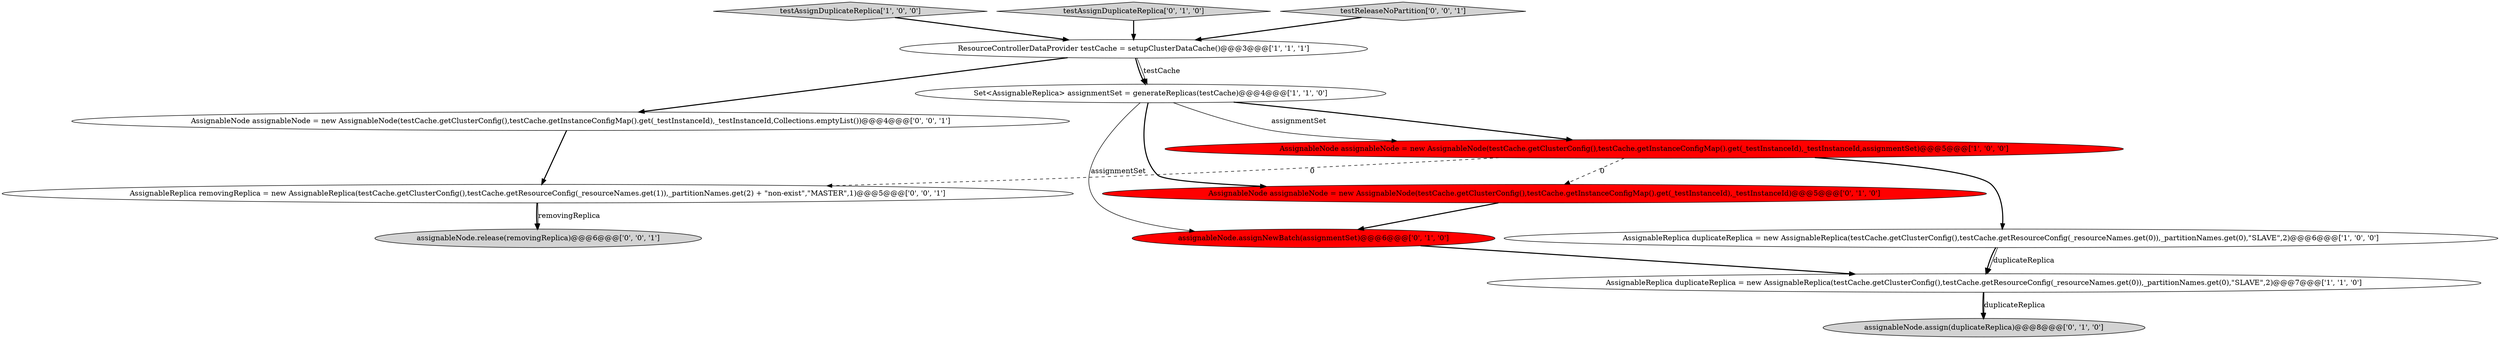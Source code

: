 digraph {
7 [style = filled, label = "assignableNode.assignNewBatch(assignmentSet)@@@6@@@['0', '1', '0']", fillcolor = red, shape = ellipse image = "AAA1AAABBB2BBB"];
4 [style = filled, label = "testAssignDuplicateReplica['1', '0', '0']", fillcolor = lightgray, shape = diamond image = "AAA0AAABBB1BBB"];
9 [style = filled, label = "assignableNode.assign(duplicateReplica)@@@8@@@['0', '1', '0']", fillcolor = lightgray, shape = ellipse image = "AAA0AAABBB2BBB"];
8 [style = filled, label = "testAssignDuplicateReplica['0', '1', '0']", fillcolor = lightgray, shape = diamond image = "AAA0AAABBB2BBB"];
2 [style = filled, label = "ResourceControllerDataProvider testCache = setupClusterDataCache()@@@3@@@['1', '1', '1']", fillcolor = white, shape = ellipse image = "AAA0AAABBB1BBB"];
1 [style = filled, label = "AssignableReplica duplicateReplica = new AssignableReplica(testCache.getClusterConfig(),testCache.getResourceConfig(_resourceNames.get(0)),_partitionNames.get(0),\"SLAVE\",2)@@@7@@@['1', '1', '0']", fillcolor = white, shape = ellipse image = "AAA0AAABBB1BBB"];
3 [style = filled, label = "AssignableNode assignableNode = new AssignableNode(testCache.getClusterConfig(),testCache.getInstanceConfigMap().get(_testInstanceId),_testInstanceId,assignmentSet)@@@5@@@['1', '0', '0']", fillcolor = red, shape = ellipse image = "AAA1AAABBB1BBB"];
11 [style = filled, label = "AssignableReplica removingReplica = new AssignableReplica(testCache.getClusterConfig(),testCache.getResourceConfig(_resourceNames.get(1)),_partitionNames.get(2) + \"non-exist\",\"MASTER\",1)@@@5@@@['0', '0', '1']", fillcolor = white, shape = ellipse image = "AAA0AAABBB3BBB"];
0 [style = filled, label = "AssignableReplica duplicateReplica = new AssignableReplica(testCache.getClusterConfig(),testCache.getResourceConfig(_resourceNames.get(0)),_partitionNames.get(0),\"SLAVE\",2)@@@6@@@['1', '0', '0']", fillcolor = white, shape = ellipse image = "AAA0AAABBB1BBB"];
10 [style = filled, label = "testReleaseNoPartition['0', '0', '1']", fillcolor = lightgray, shape = diamond image = "AAA0AAABBB3BBB"];
12 [style = filled, label = "assignableNode.release(removingReplica)@@@6@@@['0', '0', '1']", fillcolor = lightgray, shape = ellipse image = "AAA0AAABBB3BBB"];
6 [style = filled, label = "AssignableNode assignableNode = new AssignableNode(testCache.getClusterConfig(),testCache.getInstanceConfigMap().get(_testInstanceId),_testInstanceId)@@@5@@@['0', '1', '0']", fillcolor = red, shape = ellipse image = "AAA1AAABBB2BBB"];
5 [style = filled, label = "Set<AssignableReplica> assignmentSet = generateReplicas(testCache)@@@4@@@['1', '1', '0']", fillcolor = white, shape = ellipse image = "AAA0AAABBB1BBB"];
13 [style = filled, label = "AssignableNode assignableNode = new AssignableNode(testCache.getClusterConfig(),testCache.getInstanceConfigMap().get(_testInstanceId),_testInstanceId,Collections.emptyList())@@@4@@@['0', '0', '1']", fillcolor = white, shape = ellipse image = "AAA0AAABBB3BBB"];
5->3 [style = bold, label=""];
3->6 [style = dashed, label="0"];
7->1 [style = bold, label=""];
2->5 [style = solid, label="testCache"];
11->12 [style = solid, label="removingReplica"];
11->12 [style = bold, label=""];
4->2 [style = bold, label=""];
13->11 [style = bold, label=""];
1->9 [style = bold, label=""];
3->0 [style = bold, label=""];
2->13 [style = bold, label=""];
5->6 [style = bold, label=""];
5->3 [style = solid, label="assignmentSet"];
8->2 [style = bold, label=""];
0->1 [style = bold, label=""];
5->7 [style = solid, label="assignmentSet"];
10->2 [style = bold, label=""];
1->9 [style = solid, label="duplicateReplica"];
6->7 [style = bold, label=""];
3->11 [style = dashed, label="0"];
2->5 [style = bold, label=""];
0->1 [style = solid, label="duplicateReplica"];
}
